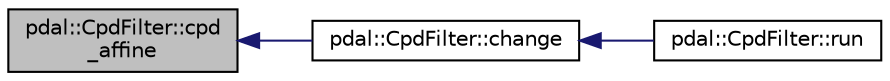 digraph "pdal::CpdFilter::cpd_affine"
{
  edge [fontname="Helvetica",fontsize="10",labelfontname="Helvetica",labelfontsize="10"];
  node [fontname="Helvetica",fontsize="10",shape=record];
  rankdir="LR";
  Node1 [label="pdal::CpdFilter::cpd\l_affine",height=0.2,width=0.4,color="black", fillcolor="grey75", style="filled", fontcolor="black"];
  Node1 -> Node2 [dir="back",color="midnightblue",fontsize="10",style="solid",fontname="Helvetica"];
  Node2 [label="pdal::CpdFilter::change",height=0.2,width=0.4,color="black", fillcolor="white", style="filled",URL="$classpdal_1_1CpdFilter.html#a3b3811e4171a9df1642189da22fe080a"];
  Node2 -> Node3 [dir="back",color="midnightblue",fontsize="10",style="solid",fontname="Helvetica"];
  Node3 [label="pdal::CpdFilter::run",height=0.2,width=0.4,color="black", fillcolor="white", style="filled",URL="$classpdal_1_1CpdFilter.html#a39eb1a06976e880be5c8afcbd6e9f769"];
}
